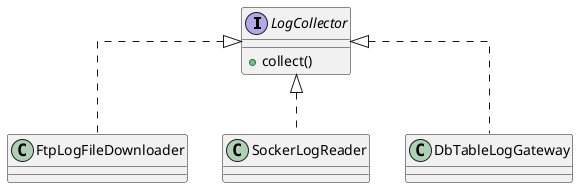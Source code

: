 @startuml

'skinparam linetype polyline
skinparam linetype ortho

interface LogCollector {
  + collect()
}

class FtpLogFileDownloader implements LogCollector {}

class SockerLogReader implements LogCollector {}

class DbTableLogGateway implements LogCollector {}

@enduml
